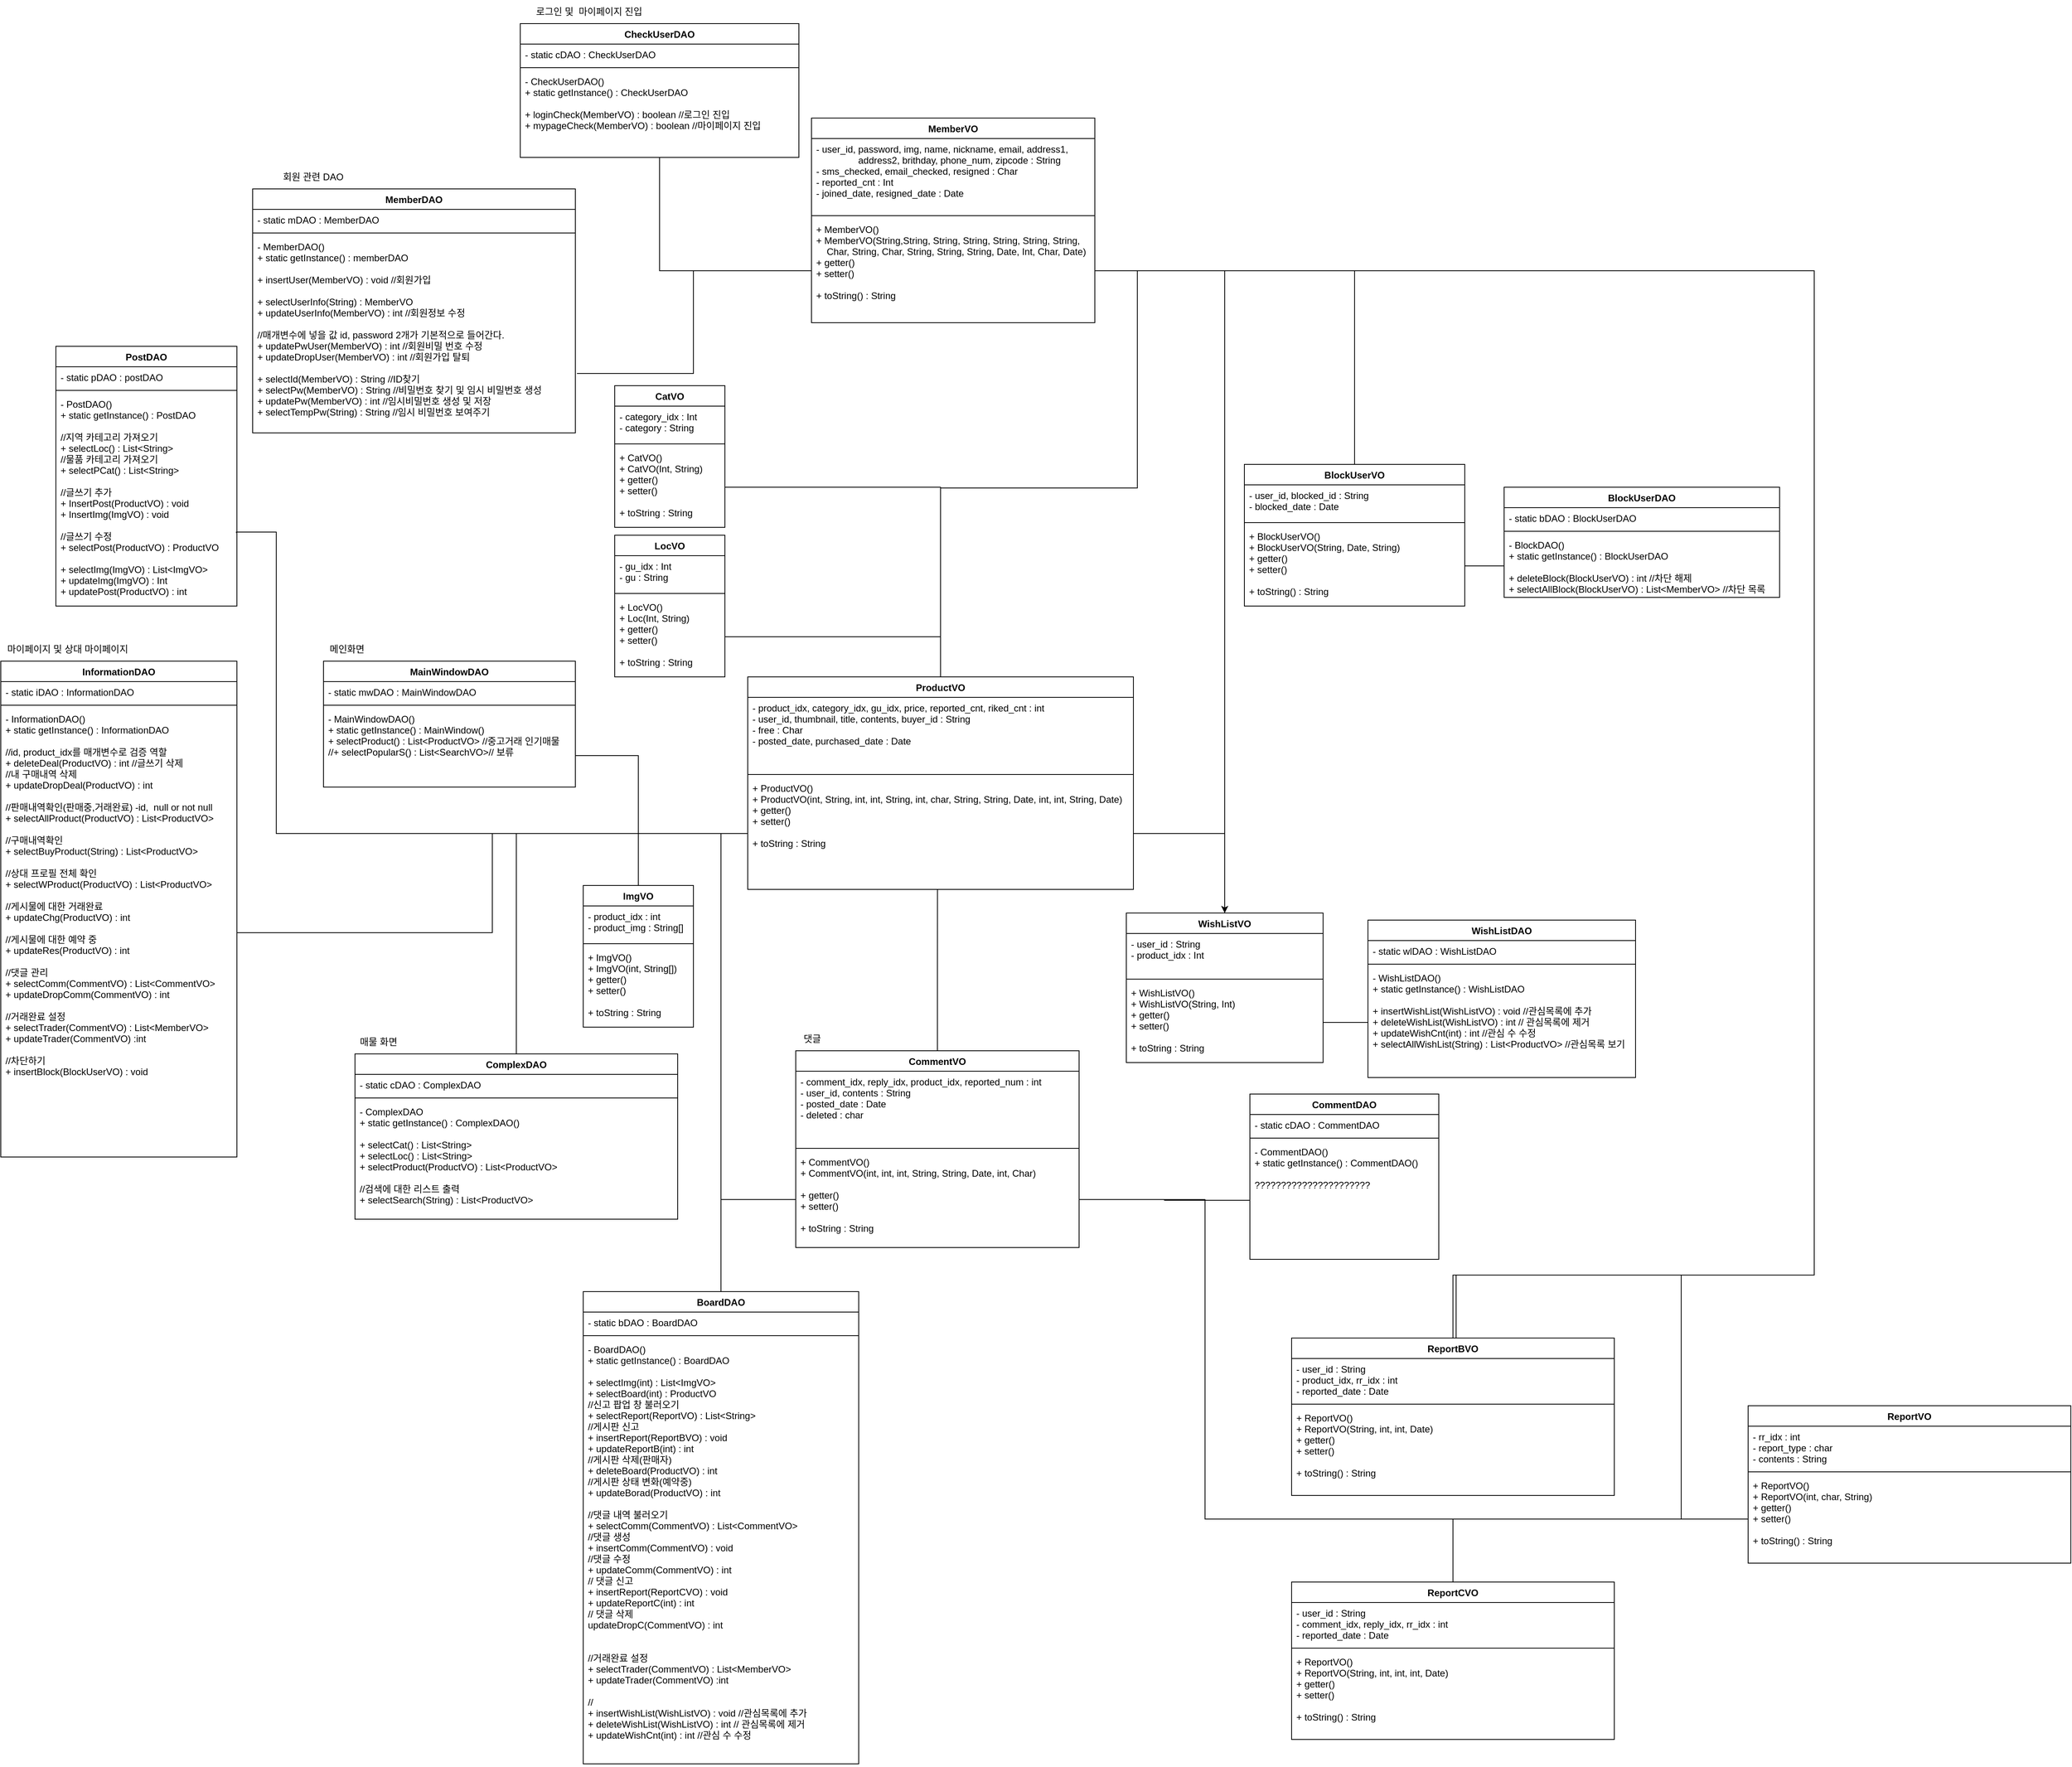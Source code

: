 <mxfile version="20.3.3" type="device"><diagram id="oKU1LT_sLSX66TvoAONk" name="페이지-1"><mxGraphModel dx="1529" dy="1962" grid="1" gridSize="10" guides="1" tooltips="1" connect="1" arrows="1" fold="1" page="1" pageScale="1" pageWidth="827" pageHeight="1169" math="0" shadow="0"><root><mxCell id="0"/><mxCell id="1" parent="0"/><mxCell id="FVf4psfOIO0pY_G6bWBK-1" value="MemberVO" style="swimlane;fontStyle=1;align=center;verticalAlign=top;childLayout=stackLayout;horizontal=1;startSize=26;horizontalStack=0;resizeParent=1;resizeParentMax=0;resizeLast=0;collapsible=1;marginBottom=0;" parent="1" vertex="1"><mxGeometry x="270" y="-20" width="360" height="260" as="geometry"/></mxCell><mxCell id="FVf4psfOIO0pY_G6bWBK-2" value="- user_id, password, img, name, nickname, email, address1, &#10;                address2, brithday, phone_num, zipcode : String&#10;- sms_checked, email_checked, resigned : Char&#10;- reported_cnt : Int&#10;- joined_date, resigned_date : Date" style="text;strokeColor=none;fillColor=none;align=left;verticalAlign=top;spacingLeft=4;spacingRight=4;overflow=hidden;rotatable=0;points=[[0,0.5],[1,0.5]];portConstraint=eastwest;" parent="FVf4psfOIO0pY_G6bWBK-1" vertex="1"><mxGeometry y="26" width="360" height="94" as="geometry"/></mxCell><mxCell id="FVf4psfOIO0pY_G6bWBK-3" value="" style="line;strokeWidth=1;fillColor=none;align=left;verticalAlign=middle;spacingTop=-1;spacingLeft=3;spacingRight=3;rotatable=0;labelPosition=right;points=[];portConstraint=eastwest;strokeColor=inherit;" parent="FVf4psfOIO0pY_G6bWBK-1" vertex="1"><mxGeometry y="120" width="360" height="8" as="geometry"/></mxCell><mxCell id="FVf4psfOIO0pY_G6bWBK-4" value="+ MemberVO()&#10;+ MemberVO(String,String, String, String, String, String, String, &#10;    Char, String, Char, String, String, String, Date, Int, Char, Date)&#10;+ getter()&#10;+ setter()&#10;&#10;+ toString() : String" style="text;strokeColor=none;fillColor=none;align=left;verticalAlign=top;spacingLeft=4;spacingRight=4;overflow=hidden;rotatable=0;points=[[0,0.5],[1,0.5]];portConstraint=eastwest;" parent="FVf4psfOIO0pY_G6bWBK-1" vertex="1"><mxGeometry y="128" width="360" height="132" as="geometry"/></mxCell><mxCell id="FVf4psfOIO0pY_G6bWBK-5" value="ProductVO" style="swimlane;fontStyle=1;align=center;verticalAlign=top;childLayout=stackLayout;horizontal=1;startSize=26;horizontalStack=0;resizeParent=1;resizeParentMax=0;resizeLast=0;collapsible=1;marginBottom=0;" parent="1" vertex="1"><mxGeometry x="189" y="690" width="490" height="270" as="geometry"/></mxCell><mxCell id="FVf4psfOIO0pY_G6bWBK-6" value="- product_idx, category_idx, gu_idx, price, reported_cnt, riked_cnt : int&#10;- user_id, thumbnail, title, contents, buyer_id : String&#10;- free : Char&#10;- posted_date, purchased_date : Date" style="text;strokeColor=none;fillColor=none;align=left;verticalAlign=top;spacingLeft=4;spacingRight=4;overflow=hidden;rotatable=0;points=[[0,0.5],[1,0.5]];portConstraint=eastwest;" parent="FVf4psfOIO0pY_G6bWBK-5" vertex="1"><mxGeometry y="26" width="490" height="94" as="geometry"/></mxCell><mxCell id="FVf4psfOIO0pY_G6bWBK-7" value="" style="line;strokeWidth=1;fillColor=none;align=left;verticalAlign=middle;spacingTop=-1;spacingLeft=3;spacingRight=3;rotatable=0;labelPosition=right;points=[];portConstraint=eastwest;strokeColor=inherit;" parent="FVf4psfOIO0pY_G6bWBK-5" vertex="1"><mxGeometry y="120" width="490" height="8" as="geometry"/></mxCell><mxCell id="FVf4psfOIO0pY_G6bWBK-8" value="+ ProductVO()&#10;+ ProductVO(int, String, int, int, String, int, char, String, String, Date, int, int, String, Date)&#10;+ getter()&#10;+ setter()&#10;&#10;+ toString : String" style="text;strokeColor=none;fillColor=none;align=left;verticalAlign=top;spacingLeft=4;spacingRight=4;overflow=hidden;rotatable=0;points=[[0,0.5],[1,0.5]];portConstraint=eastwest;" parent="FVf4psfOIO0pY_G6bWBK-5" vertex="1"><mxGeometry y="128" width="490" height="142" as="geometry"/></mxCell><mxCell id="m0vWNQLF2cWbMaorPcND-67" style="edgeStyle=orthogonalEdgeStyle;rounded=0;orthogonalLoop=1;jettySize=auto;html=1;exitX=0.5;exitY=0;exitDx=0;exitDy=0;entryX=0.492;entryY=1;entryDx=0;entryDy=0;entryPerimeter=0;startArrow=none;startFill=0;endArrow=none;endFill=0;" parent="1" source="FVf4psfOIO0pY_G6bWBK-9" target="FVf4psfOIO0pY_G6bWBK-8" edge="1"><mxGeometry relative="1" as="geometry"/></mxCell><mxCell id="FVf4psfOIO0pY_G6bWBK-9" value="CommentVO" style="swimlane;fontStyle=1;align=center;verticalAlign=top;childLayout=stackLayout;horizontal=1;startSize=26;horizontalStack=0;resizeParent=1;resizeParentMax=0;resizeLast=0;collapsible=1;marginBottom=0;" parent="1" vertex="1"><mxGeometry x="250" y="1165" width="360" height="250" as="geometry"/></mxCell><mxCell id="FVf4psfOIO0pY_G6bWBK-10" value="- comment_idx, reply_idx, product_idx, reported_num : int&#10;- user_id, contents : String&#10;- posted_date : Date&#10;- deleted : char" style="text;strokeColor=none;fillColor=none;align=left;verticalAlign=top;spacingLeft=4;spacingRight=4;overflow=hidden;rotatable=0;points=[[0,0.5],[1,0.5]];portConstraint=eastwest;" parent="FVf4psfOIO0pY_G6bWBK-9" vertex="1"><mxGeometry y="26" width="360" height="94" as="geometry"/></mxCell><mxCell id="FVf4psfOIO0pY_G6bWBK-11" value="" style="line;strokeWidth=1;fillColor=none;align=left;verticalAlign=middle;spacingTop=-1;spacingLeft=3;spacingRight=3;rotatable=0;labelPosition=right;points=[];portConstraint=eastwest;strokeColor=inherit;" parent="FVf4psfOIO0pY_G6bWBK-9" vertex="1"><mxGeometry y="120" width="360" height="8" as="geometry"/></mxCell><mxCell id="FVf4psfOIO0pY_G6bWBK-12" value="+ CommentVO()&#10;+ CommentVO(int, int, int, String, String, Date, int, Char)&#10;&#10;+ getter()&#10;+ setter()&#10;&#10;+ toString : String" style="text;strokeColor=none;fillColor=none;align=left;verticalAlign=top;spacingLeft=4;spacingRight=4;overflow=hidden;rotatable=0;points=[[0,0.5],[1,0.5]];portConstraint=eastwest;" parent="FVf4psfOIO0pY_G6bWBK-9" vertex="1"><mxGeometry y="128" width="360" height="122" as="geometry"/></mxCell><mxCell id="FVf4psfOIO0pY_G6bWBK-13" value="CheckUserDAO" style="swimlane;fontStyle=1;align=center;verticalAlign=top;childLayout=stackLayout;horizontal=1;startSize=26;horizontalStack=0;resizeParent=1;resizeParentMax=0;resizeLast=0;collapsible=1;marginBottom=0;" parent="1" vertex="1"><mxGeometry x="-100" y="-140" width="354" height="170" as="geometry"/></mxCell><mxCell id="FVf4psfOIO0pY_G6bWBK-14" value="- static cDAO : CheckUserDAO" style="text;strokeColor=none;fillColor=none;align=left;verticalAlign=top;spacingLeft=4;spacingRight=4;overflow=hidden;rotatable=0;points=[[0,0.5],[1,0.5]];portConstraint=eastwest;" parent="FVf4psfOIO0pY_G6bWBK-13" vertex="1"><mxGeometry y="26" width="354" height="26" as="geometry"/></mxCell><mxCell id="FVf4psfOIO0pY_G6bWBK-15" value="" style="line;strokeWidth=1;fillColor=none;align=left;verticalAlign=middle;spacingTop=-1;spacingLeft=3;spacingRight=3;rotatable=0;labelPosition=right;points=[];portConstraint=eastwest;strokeColor=inherit;" parent="FVf4psfOIO0pY_G6bWBK-13" vertex="1"><mxGeometry y="52" width="354" height="8" as="geometry"/></mxCell><mxCell id="FVf4psfOIO0pY_G6bWBK-16" value="- CheckUserDAO()&#10;+ static getInstance() : CheckUserDAO&#10;&#10;+ loginCheck(MemberVO) : boolean //로그인 진입&#10;+ mypageCheck(MemberVO) : boolean //마이페이지 진입&#10;" style="text;strokeColor=none;fillColor=none;align=left;verticalAlign=top;spacingLeft=4;spacingRight=4;overflow=hidden;rotatable=0;points=[[0,0.5],[1,0.5]];portConstraint=eastwest;" parent="FVf4psfOIO0pY_G6bWBK-13" vertex="1"><mxGeometry y="60" width="354" height="110" as="geometry"/></mxCell><mxCell id="m0vWNQLF2cWbMaorPcND-5" value="MemberDAO" style="swimlane;fontStyle=1;align=center;verticalAlign=top;childLayout=stackLayout;horizontal=1;startSize=26;horizontalStack=0;resizeParent=1;resizeParentMax=0;resizeLast=0;collapsible=1;marginBottom=0;" parent="1" vertex="1"><mxGeometry x="-440" y="70" width="410" height="310" as="geometry"/></mxCell><mxCell id="m0vWNQLF2cWbMaorPcND-6" value="- static mDAO : MemberDAO" style="text;strokeColor=none;fillColor=none;align=left;verticalAlign=top;spacingLeft=4;spacingRight=4;overflow=hidden;rotatable=0;points=[[0,0.5],[1,0.5]];portConstraint=eastwest;" parent="m0vWNQLF2cWbMaorPcND-5" vertex="1"><mxGeometry y="26" width="410" height="26" as="geometry"/></mxCell><mxCell id="m0vWNQLF2cWbMaorPcND-7" value="" style="line;strokeWidth=1;fillColor=none;align=left;verticalAlign=middle;spacingTop=-1;spacingLeft=3;spacingRight=3;rotatable=0;labelPosition=right;points=[];portConstraint=eastwest;strokeColor=inherit;" parent="m0vWNQLF2cWbMaorPcND-5" vertex="1"><mxGeometry y="52" width="410" height="8" as="geometry"/></mxCell><mxCell id="m0vWNQLF2cWbMaorPcND-8" value="- MemberDAO()&#10;+ static getInstance() : memberDAO&#10;&#10;+ insertUser(MemberVO) : void //회원가입&#10;&#10;+ selectUserInfo(String) : MemberVO   &#10;+ updateUserInfo(MemberVO) : int //회원정보 수정&#10;&#10;//매개변수에 넣을 값 id, password 2개가 기본적으로 들어간다.&#10;+ updatePwUser(MemberVO) : int //회원비밀 번호 수정&#10;+ updateDropUser(MemberVO) : int //회원가입 탈퇴&#10;&#10;+ selectId(MemberVO) : String //ID찾기&#10;+ selectPw(MemberVO) : String //비밀번호 찾기 및 임시 비밀번호 생성&#10;+ updatePw(MemberVO) : int //임시비밀번호 생성 및 저장&#10;+ selectTempPw(String) : String //임시 비밀번호 보여주기&#10;" style="text;strokeColor=none;fillColor=none;align=left;verticalAlign=top;spacingLeft=4;spacingRight=4;overflow=hidden;rotatable=0;points=[[0,0.5],[1,0.5]];portConstraint=eastwest;" parent="m0vWNQLF2cWbMaorPcND-5" vertex="1"><mxGeometry y="60" width="410" height="250" as="geometry"/></mxCell><mxCell id="m0vWNQLF2cWbMaorPcND-25" value="로그인 및&amp;nbsp; 마이페이지 진입" style="text;html=1;strokeColor=none;fillColor=none;align=center;verticalAlign=middle;whiteSpace=wrap;rounded=0;" parent="1" vertex="1"><mxGeometry x="-114" y="-170" width="202.5" height="30" as="geometry"/></mxCell><mxCell id="m0vWNQLF2cWbMaorPcND-26" value="회원 관련 DAO" style="text;html=1;strokeColor=none;fillColor=none;align=center;verticalAlign=middle;whiteSpace=wrap;rounded=0;" parent="1" vertex="1"><mxGeometry x="-440" y="40" width="154" height="30" as="geometry"/></mxCell><mxCell id="m0vWNQLF2cWbMaorPcND-33" value="InformationDAO" style="swimlane;fontStyle=1;align=center;verticalAlign=top;childLayout=stackLayout;horizontal=1;startSize=26;horizontalStack=0;resizeParent=1;resizeParentMax=0;resizeLast=0;collapsible=1;marginBottom=0;" parent="1" vertex="1"><mxGeometry x="-760" y="670" width="300" height="630" as="geometry"/></mxCell><mxCell id="m0vWNQLF2cWbMaorPcND-34" value="- static iDAO : InformationDAO" style="text;strokeColor=none;fillColor=none;align=left;verticalAlign=top;spacingLeft=4;spacingRight=4;overflow=hidden;rotatable=0;points=[[0,0.5],[1,0.5]];portConstraint=eastwest;" parent="m0vWNQLF2cWbMaorPcND-33" vertex="1"><mxGeometry y="26" width="300" height="26" as="geometry"/></mxCell><mxCell id="m0vWNQLF2cWbMaorPcND-35" value="" style="line;strokeWidth=1;fillColor=none;align=left;verticalAlign=middle;spacingTop=-1;spacingLeft=3;spacingRight=3;rotatable=0;labelPosition=right;points=[];portConstraint=eastwest;strokeColor=inherit;" parent="m0vWNQLF2cWbMaorPcND-33" vertex="1"><mxGeometry y="52" width="300" height="8" as="geometry"/></mxCell><mxCell id="m0vWNQLF2cWbMaorPcND-36" value="- InformationDAO()&#10;+ static getInstance() : InformationDAO&#10;&#10;//id, product_idx를 매개변수로 검증 역할&#10;+ deleteDeal(ProductVO) : int //글쓰기 삭제&#10;//내 구매내역 삭제&#10;+ updateDropDeal(ProductVO) : int&#10;&#10;//판매내역확인(판매중,거래완료) -id,  null or not null&#10;+ selectAllProduct(ProductVO) : List&lt;ProductVO&gt;&#10;&#10;//구매내역확인&#10;+ selectBuyProduct(String) : List&lt;ProductVO&gt;&#10;&#10;//상대 프로필 전체 확인&#10;+ selectWProduct(ProductVO) : List&lt;ProductVO&gt;&#10;&#10;//게시물에 대한 거래완료&#10;+ updateChg(ProductVO) : int&#10;&#10;//게시물에 대한 예약 중&#10;+ updateRes(ProductVO) : int&#10;&#10;//댓글 관리&#10;+ selectComm(CommentVO) : List&lt;CommentVO&gt;&#10;+ updateDropComm(CommentVO) : int&#10;&#10;//거래완료 설정&#10;+ selectTrader(CommentVO) : List&lt;MemberVO&gt;&#10;+ updateTrader(CommentVO) :int&#10;&#10;//차단하기&#10;+ insertBlock(BlockUserVO) : void" style="text;strokeColor=none;fillColor=none;align=left;verticalAlign=top;spacingLeft=4;spacingRight=4;overflow=hidden;rotatable=0;points=[[0,0.5],[1,0.5]];portConstraint=eastwest;" parent="m0vWNQLF2cWbMaorPcND-33" vertex="1"><mxGeometry y="60" width="300" height="570" as="geometry"/></mxCell><mxCell id="m0vWNQLF2cWbMaorPcND-38" value="WishListVO" style="swimlane;fontStyle=1;align=center;verticalAlign=top;childLayout=stackLayout;horizontal=1;startSize=26;horizontalStack=0;resizeParent=1;resizeParentMax=0;resizeLast=0;collapsible=1;marginBottom=0;" parent="1" vertex="1"><mxGeometry x="670" y="990" width="250" height="190" as="geometry"/></mxCell><mxCell id="m0vWNQLF2cWbMaorPcND-39" value="- user_id : String&#10;- product_idx : Int" style="text;strokeColor=none;fillColor=none;align=left;verticalAlign=top;spacingLeft=4;spacingRight=4;overflow=hidden;rotatable=0;points=[[0,0.5],[1,0.5]];portConstraint=eastwest;" parent="m0vWNQLF2cWbMaorPcND-38" vertex="1"><mxGeometry y="26" width="250" height="54" as="geometry"/></mxCell><mxCell id="m0vWNQLF2cWbMaorPcND-40" value="" style="line;strokeWidth=1;fillColor=none;align=left;verticalAlign=middle;spacingTop=-1;spacingLeft=3;spacingRight=3;rotatable=0;labelPosition=right;points=[];portConstraint=eastwest;strokeColor=inherit;" parent="m0vWNQLF2cWbMaorPcND-38" vertex="1"><mxGeometry y="80" width="250" height="8" as="geometry"/></mxCell><mxCell id="m0vWNQLF2cWbMaorPcND-41" value="+ WishListVO()&#10;+ WishListVO(String, Int)&#10;+ getter()&#10;+ setter()&#10;&#10;+ toString : String" style="text;strokeColor=none;fillColor=none;align=left;verticalAlign=top;spacingLeft=4;spacingRight=4;overflow=hidden;rotatable=0;points=[[0,0.5],[1,0.5]];portConstraint=eastwest;" parent="m0vWNQLF2cWbMaorPcND-38" vertex="1"><mxGeometry y="88" width="250" height="102" as="geometry"/></mxCell><mxCell id="m0vWNQLF2cWbMaorPcND-42" value="WishListDAO" style="swimlane;fontStyle=1;align=center;verticalAlign=top;childLayout=stackLayout;horizontal=1;startSize=26;horizontalStack=0;resizeParent=1;resizeParentMax=0;resizeLast=0;collapsible=1;marginBottom=0;" parent="1" vertex="1"><mxGeometry x="977" y="999" width="340" height="200" as="geometry"/></mxCell><mxCell id="m0vWNQLF2cWbMaorPcND-43" value="- static wlDAO : WishListDAO" style="text;strokeColor=none;fillColor=none;align=left;verticalAlign=top;spacingLeft=4;spacingRight=4;overflow=hidden;rotatable=0;points=[[0,0.5],[1,0.5]];portConstraint=eastwest;" parent="m0vWNQLF2cWbMaorPcND-42" vertex="1"><mxGeometry y="26" width="340" height="26" as="geometry"/></mxCell><mxCell id="m0vWNQLF2cWbMaorPcND-44" value="" style="line;strokeWidth=1;fillColor=none;align=left;verticalAlign=middle;spacingTop=-1;spacingLeft=3;spacingRight=3;rotatable=0;labelPosition=right;points=[];portConstraint=eastwest;strokeColor=inherit;" parent="m0vWNQLF2cWbMaorPcND-42" vertex="1"><mxGeometry y="52" width="340" height="8" as="geometry"/></mxCell><mxCell id="m0vWNQLF2cWbMaorPcND-45" value="- WishListDAO()&#10;+ static getInstance() : WishListDAO&#10;&#10;+ insertWishList(WishListVO) : void //관심목록에 추가&#10;+ deleteWishList(WishListVO) : int // 관심목록에 제거&#10;+ updateWishCnt(int) : int //관심 수 수정&#10;+ selectAllWishList(String) : List&lt;ProductVO&gt; //관심목록 보기" style="text;strokeColor=none;fillColor=none;align=left;verticalAlign=top;spacingLeft=4;spacingRight=4;overflow=hidden;rotatable=0;points=[[0,0.5],[1,0.5]];portConstraint=eastwest;" parent="m0vWNQLF2cWbMaorPcND-42" vertex="1"><mxGeometry y="60" width="340" height="140" as="geometry"/></mxCell><mxCell id="m0vWNQLF2cWbMaorPcND-48" style="edgeStyle=orthogonalEdgeStyle;rounded=0;orthogonalLoop=1;jettySize=auto;html=1;exitX=1;exitY=0.5;exitDx=0;exitDy=0;endArrow=none;endFill=0;" parent="1" source="m0vWNQLF2cWbMaorPcND-41" target="m0vWNQLF2cWbMaorPcND-45" edge="1"><mxGeometry relative="1" as="geometry"/></mxCell><mxCell id="m0vWNQLF2cWbMaorPcND-49" value="BlockUserVO" style="swimlane;fontStyle=1;align=center;verticalAlign=top;childLayout=stackLayout;horizontal=1;startSize=26;horizontalStack=0;resizeParent=1;resizeParentMax=0;resizeLast=0;collapsible=1;marginBottom=0;" parent="1" vertex="1"><mxGeometry x="820" y="420" width="280" height="180" as="geometry"/></mxCell><mxCell id="m0vWNQLF2cWbMaorPcND-50" value="- user_id, blocked_id : String&#10;- blocked_date : Date" style="text;strokeColor=none;fillColor=none;align=left;verticalAlign=top;spacingLeft=4;spacingRight=4;overflow=hidden;rotatable=0;points=[[0,0.5],[1,0.5]];portConstraint=eastwest;" parent="m0vWNQLF2cWbMaorPcND-49" vertex="1"><mxGeometry y="26" width="280" height="44" as="geometry"/></mxCell><mxCell id="m0vWNQLF2cWbMaorPcND-51" value="" style="line;strokeWidth=1;fillColor=none;align=left;verticalAlign=middle;spacingTop=-1;spacingLeft=3;spacingRight=3;rotatable=0;labelPosition=right;points=[];portConstraint=eastwest;strokeColor=inherit;" parent="m0vWNQLF2cWbMaorPcND-49" vertex="1"><mxGeometry y="70" width="280" height="8" as="geometry"/></mxCell><mxCell id="m0vWNQLF2cWbMaorPcND-52" value="+ BlockUserVO()&#10;+ BlockUserVO(String, Date, String)&#10;+ getter()&#10;+ setter()&#10;&#10;+ toString() : String" style="text;strokeColor=none;fillColor=none;align=left;verticalAlign=top;spacingLeft=4;spacingRight=4;overflow=hidden;rotatable=0;points=[[0,0.5],[1,0.5]];portConstraint=eastwest;" parent="m0vWNQLF2cWbMaorPcND-49" vertex="1"><mxGeometry y="78" width="280" height="102" as="geometry"/></mxCell><mxCell id="m0vWNQLF2cWbMaorPcND-54" style="edgeStyle=orthogonalEdgeStyle;rounded=0;orthogonalLoop=1;jettySize=auto;html=1;exitX=1;exitY=0.5;exitDx=0;exitDy=0;entryX=0.5;entryY=0;entryDx=0;entryDy=0;endArrow=classic;endFill=1;" parent="1" source="FVf4psfOIO0pY_G6bWBK-4" target="m0vWNQLF2cWbMaorPcND-38" edge="1"><mxGeometry relative="1" as="geometry"/></mxCell><mxCell id="m0vWNQLF2cWbMaorPcND-57" style="edgeStyle=orthogonalEdgeStyle;rounded=0;orthogonalLoop=1;jettySize=auto;html=1;exitX=1;exitY=0.5;exitDx=0;exitDy=0;entryX=0.5;entryY=0;entryDx=0;entryDy=0;endArrow=none;endFill=0;" parent="1" source="FVf4psfOIO0pY_G6bWBK-8" target="m0vWNQLF2cWbMaorPcND-38" edge="1"><mxGeometry relative="1" as="geometry"/></mxCell><mxCell id="m0vWNQLF2cWbMaorPcND-60" value="BlockUserDAO" style="swimlane;fontStyle=1;align=center;verticalAlign=top;childLayout=stackLayout;horizontal=1;startSize=26;horizontalStack=0;resizeParent=1;resizeParentMax=0;resizeLast=0;collapsible=1;marginBottom=0;" parent="1" vertex="1"><mxGeometry x="1150" y="449" width="350" height="140" as="geometry"/></mxCell><mxCell id="m0vWNQLF2cWbMaorPcND-61" value="- static bDAO : BlockUserDAO" style="text;strokeColor=none;fillColor=none;align=left;verticalAlign=top;spacingLeft=4;spacingRight=4;overflow=hidden;rotatable=0;points=[[0,0.5],[1,0.5]];portConstraint=eastwest;" parent="m0vWNQLF2cWbMaorPcND-60" vertex="1"><mxGeometry y="26" width="350" height="26" as="geometry"/></mxCell><mxCell id="m0vWNQLF2cWbMaorPcND-62" value="" style="line;strokeWidth=1;fillColor=none;align=left;verticalAlign=middle;spacingTop=-1;spacingLeft=3;spacingRight=3;rotatable=0;labelPosition=right;points=[];portConstraint=eastwest;strokeColor=inherit;" parent="m0vWNQLF2cWbMaorPcND-60" vertex="1"><mxGeometry y="52" width="350" height="8" as="geometry"/></mxCell><mxCell id="m0vWNQLF2cWbMaorPcND-63" value="- BlockDAO()&#10;+ static getInstance() : BlockUserDAO&#10;&#10;+ deleteBlock(BlockUserVO) : int //차단 해제&#10;+ selectAllBlock(BlockUserVO) : List&lt;MemberVO&gt; //차단 목록" style="text;strokeColor=none;fillColor=none;align=left;verticalAlign=top;spacingLeft=4;spacingRight=4;overflow=hidden;rotatable=0;points=[[0,0.5],[1,0.5]];portConstraint=eastwest;" parent="m0vWNQLF2cWbMaorPcND-60" vertex="1"><mxGeometry y="60" width="350" height="80" as="geometry"/></mxCell><mxCell id="m0vWNQLF2cWbMaorPcND-64" style="edgeStyle=orthogonalEdgeStyle;rounded=0;orthogonalLoop=1;jettySize=auto;html=1;exitX=1;exitY=0.5;exitDx=0;exitDy=0;entryX=0;entryY=0.5;entryDx=0;entryDy=0;endArrow=none;endFill=0;" parent="1" source="m0vWNQLF2cWbMaorPcND-52" target="m0vWNQLF2cWbMaorPcND-63" edge="1"><mxGeometry relative="1" as="geometry"/></mxCell><mxCell id="m0vWNQLF2cWbMaorPcND-76" value="ImgVO" style="swimlane;fontStyle=1;align=center;verticalAlign=top;childLayout=stackLayout;horizontal=1;startSize=26;horizontalStack=0;resizeParent=1;resizeParentMax=0;resizeLast=0;collapsible=1;marginBottom=0;" parent="1" vertex="1"><mxGeometry x="-20" y="955" width="140" height="180" as="geometry"/></mxCell><mxCell id="m0vWNQLF2cWbMaorPcND-77" value="- product_idx : int&#10;- product_img : String[]" style="text;strokeColor=none;fillColor=none;align=left;verticalAlign=top;spacingLeft=4;spacingRight=4;overflow=hidden;rotatable=0;points=[[0,0.5],[1,0.5]];portConstraint=eastwest;" parent="m0vWNQLF2cWbMaorPcND-76" vertex="1"><mxGeometry y="26" width="140" height="44" as="geometry"/></mxCell><mxCell id="m0vWNQLF2cWbMaorPcND-78" value="" style="line;strokeWidth=1;fillColor=none;align=left;verticalAlign=middle;spacingTop=-1;spacingLeft=3;spacingRight=3;rotatable=0;labelPosition=right;points=[];portConstraint=eastwest;strokeColor=inherit;" parent="m0vWNQLF2cWbMaorPcND-76" vertex="1"><mxGeometry y="70" width="140" height="8" as="geometry"/></mxCell><mxCell id="m0vWNQLF2cWbMaorPcND-79" value="+ ImgVO()&#10;+ ImgVO(int, String[])&#10;+ getter()&#10;+ setter()&#10;&#10;+ toString : String" style="text;strokeColor=none;fillColor=none;align=left;verticalAlign=top;spacingLeft=4;spacingRight=4;overflow=hidden;rotatable=0;points=[[0,0.5],[1,0.5]];portConstraint=eastwest;" parent="m0vWNQLF2cWbMaorPcND-76" vertex="1"><mxGeometry y="78" width="140" height="102" as="geometry"/></mxCell><mxCell id="m0vWNQLF2cWbMaorPcND-84" style="edgeStyle=orthogonalEdgeStyle;rounded=0;orthogonalLoop=1;jettySize=auto;html=1;exitX=0;exitY=0.5;exitDx=0;exitDy=0;entryX=1;entryY=0.5;entryDx=0;entryDy=0;startArrow=none;startFill=0;endArrow=none;endFill=0;" parent="1" source="FVf4psfOIO0pY_G6bWBK-8" target="m0vWNQLF2cWbMaorPcND-36" edge="1"><mxGeometry relative="1" as="geometry"/></mxCell><mxCell id="m0vWNQLF2cWbMaorPcND-85" style="edgeStyle=orthogonalEdgeStyle;rounded=0;orthogonalLoop=1;jettySize=auto;html=1;exitX=0;exitY=0.5;exitDx=0;exitDy=0;entryX=0.5;entryY=0;entryDx=0;entryDy=0;startArrow=none;startFill=0;endArrow=none;endFill=0;" parent="1" source="FVf4psfOIO0pY_G6bWBK-8" target="m0vWNQLF2cWbMaorPcND-76" edge="1"><mxGeometry relative="1" as="geometry"><Array as="points"><mxPoint x="50" y="889"/></Array></mxGeometry></mxCell><mxCell id="m0vWNQLF2cWbMaorPcND-86" style="edgeStyle=orthogonalEdgeStyle;rounded=0;orthogonalLoop=1;jettySize=auto;html=1;exitX=0;exitY=0.5;exitDx=0;exitDy=0;entryX=1.005;entryY=0.698;entryDx=0;entryDy=0;entryPerimeter=0;startArrow=none;startFill=0;endArrow=none;endFill=0;" parent="1" source="FVf4psfOIO0pY_G6bWBK-4" target="m0vWNQLF2cWbMaorPcND-8" edge="1"><mxGeometry relative="1" as="geometry"/></mxCell><mxCell id="m0vWNQLF2cWbMaorPcND-87" style="edgeStyle=orthogonalEdgeStyle;rounded=0;orthogonalLoop=1;jettySize=auto;html=1;exitX=0;exitY=0.5;exitDx=0;exitDy=0;entryX=0.5;entryY=1;entryDx=0;entryDy=0;entryPerimeter=0;startArrow=none;startFill=0;endArrow=none;endFill=0;" parent="1" source="FVf4psfOIO0pY_G6bWBK-4" target="FVf4psfOIO0pY_G6bWBK-16" edge="1"><mxGeometry relative="1" as="geometry"/></mxCell><mxCell id="m0vWNQLF2cWbMaorPcND-92" value="LocVO" style="swimlane;fontStyle=1;align=center;verticalAlign=top;childLayout=stackLayout;horizontal=1;startSize=26;horizontalStack=0;resizeParent=1;resizeParentMax=0;resizeLast=0;collapsible=1;marginBottom=0;" parent="1" vertex="1"><mxGeometry x="20" y="510" width="140" height="180" as="geometry"/></mxCell><mxCell id="m0vWNQLF2cWbMaorPcND-93" value="- gu_idx : Int&#10;- gu : String" style="text;strokeColor=none;fillColor=none;align=left;verticalAlign=top;spacingLeft=4;spacingRight=4;overflow=hidden;rotatable=0;points=[[0,0.5],[1,0.5]];portConstraint=eastwest;" parent="m0vWNQLF2cWbMaorPcND-92" vertex="1"><mxGeometry y="26" width="140" height="44" as="geometry"/></mxCell><mxCell id="m0vWNQLF2cWbMaorPcND-94" value="" style="line;strokeWidth=1;fillColor=none;align=left;verticalAlign=middle;spacingTop=-1;spacingLeft=3;spacingRight=3;rotatable=0;labelPosition=right;points=[];portConstraint=eastwest;strokeColor=inherit;" parent="m0vWNQLF2cWbMaorPcND-92" vertex="1"><mxGeometry y="70" width="140" height="8" as="geometry"/></mxCell><mxCell id="m0vWNQLF2cWbMaorPcND-95" value="+ LocVO()&#10;+ Loc(Int, String)&#10;+ getter()&#10;+ setter()&#10;&#10;+ toString : String" style="text;strokeColor=none;fillColor=none;align=left;verticalAlign=top;spacingLeft=4;spacingRight=4;overflow=hidden;rotatable=0;points=[[0,0.5],[1,0.5]];portConstraint=eastwest;" parent="m0vWNQLF2cWbMaorPcND-92" vertex="1"><mxGeometry y="78" width="140" height="102" as="geometry"/></mxCell><mxCell id="m0vWNQLF2cWbMaorPcND-99" style="edgeStyle=orthogonalEdgeStyle;rounded=0;orthogonalLoop=1;jettySize=auto;html=1;exitX=1;exitY=0.5;exitDx=0;exitDy=0;entryX=0.5;entryY=0;entryDx=0;entryDy=0;startArrow=none;startFill=0;endArrow=none;endFill=0;" parent="1" source="m0vWNQLF2cWbMaorPcND-95" target="FVf4psfOIO0pY_G6bWBK-5" edge="1"><mxGeometry relative="1" as="geometry"/></mxCell><mxCell id="m0vWNQLF2cWbMaorPcND-100" value="CatVO" style="swimlane;fontStyle=1;align=center;verticalAlign=top;childLayout=stackLayout;horizontal=1;startSize=26;horizontalStack=0;resizeParent=1;resizeParentMax=0;resizeLast=0;collapsible=1;marginBottom=0;" parent="1" vertex="1"><mxGeometry x="20" y="320" width="140" height="180" as="geometry"/></mxCell><mxCell id="m0vWNQLF2cWbMaorPcND-101" value="- category_idx : Int&#10;- category : String" style="text;strokeColor=none;fillColor=none;align=left;verticalAlign=top;spacingLeft=4;spacingRight=4;overflow=hidden;rotatable=0;points=[[0,0.5],[1,0.5]];portConstraint=eastwest;" parent="m0vWNQLF2cWbMaorPcND-100" vertex="1"><mxGeometry y="26" width="140" height="44" as="geometry"/></mxCell><mxCell id="m0vWNQLF2cWbMaorPcND-102" value="" style="line;strokeWidth=1;fillColor=none;align=left;verticalAlign=middle;spacingTop=-1;spacingLeft=3;spacingRight=3;rotatable=0;labelPosition=right;points=[];portConstraint=eastwest;strokeColor=inherit;" parent="m0vWNQLF2cWbMaorPcND-100" vertex="1"><mxGeometry y="70" width="140" height="8" as="geometry"/></mxCell><mxCell id="m0vWNQLF2cWbMaorPcND-103" value="+ CatVO()&#10;+ CatVO(Int, String)&#10;+ getter()&#10;+ setter()&#10;&#10;+ toString : String" style="text;strokeColor=none;fillColor=none;align=left;verticalAlign=top;spacingLeft=4;spacingRight=4;overflow=hidden;rotatable=0;points=[[0,0.5],[1,0.5]];portConstraint=eastwest;" parent="m0vWNQLF2cWbMaorPcND-100" vertex="1"><mxGeometry y="78" width="140" height="102" as="geometry"/></mxCell><mxCell id="m0vWNQLF2cWbMaorPcND-105" style="edgeStyle=orthogonalEdgeStyle;rounded=0;orthogonalLoop=1;jettySize=auto;html=1;exitX=1;exitY=0.5;exitDx=0;exitDy=0;entryX=0.5;entryY=0;entryDx=0;entryDy=0;startArrow=none;startFill=0;endArrow=none;endFill=0;" parent="1" source="m0vWNQLF2cWbMaorPcND-103" target="FVf4psfOIO0pY_G6bWBK-5" edge="1"><mxGeometry relative="1" as="geometry"/></mxCell><mxCell id="m0vWNQLF2cWbMaorPcND-106" style="edgeStyle=orthogonalEdgeStyle;rounded=0;orthogonalLoop=1;jettySize=auto;html=1;exitX=1;exitY=0.5;exitDx=0;exitDy=0;entryX=0.5;entryY=0;entryDx=0;entryDy=0;startArrow=none;startFill=0;endArrow=none;endFill=0;" parent="1" source="FVf4psfOIO0pY_G6bWBK-4" target="m0vWNQLF2cWbMaorPcND-49" edge="1"><mxGeometry relative="1" as="geometry"/></mxCell><mxCell id="zG3cbS3DnkLBrTKuz42E-5" value="MainWindowDAO" style="swimlane;fontStyle=1;align=center;verticalAlign=top;childLayout=stackLayout;horizontal=1;startSize=26;horizontalStack=0;resizeParent=1;resizeParentMax=0;resizeLast=0;collapsible=1;marginBottom=0;" parent="1" vertex="1"><mxGeometry x="-350" y="670" width="320" height="160" as="geometry"/></mxCell><mxCell id="zG3cbS3DnkLBrTKuz42E-6" value="- static mwDAO : MainWindowDAO" style="text;strokeColor=none;fillColor=none;align=left;verticalAlign=top;spacingLeft=4;spacingRight=4;overflow=hidden;rotatable=0;points=[[0,0.5],[1,0.5]];portConstraint=eastwest;" parent="zG3cbS3DnkLBrTKuz42E-5" vertex="1"><mxGeometry y="26" width="320" height="26" as="geometry"/></mxCell><mxCell id="zG3cbS3DnkLBrTKuz42E-7" value="" style="line;strokeWidth=1;fillColor=none;align=left;verticalAlign=middle;spacingTop=-1;spacingLeft=3;spacingRight=3;rotatable=0;labelPosition=right;points=[];portConstraint=eastwest;strokeColor=inherit;" parent="zG3cbS3DnkLBrTKuz42E-5" vertex="1"><mxGeometry y="52" width="320" height="8" as="geometry"/></mxCell><mxCell id="zG3cbS3DnkLBrTKuz42E-8" value="- MainWindowDAO()&#10;+ static getInstance() : MainWindow()&#10;+ selectProduct() : List&lt;ProductVO&gt; //중고거래 인기매물&#10;//+ selectPopularS() : List&lt;SearchVO&gt;// 보류&#10;" style="text;strokeColor=none;fillColor=none;align=left;verticalAlign=top;spacingLeft=4;spacingRight=4;overflow=hidden;rotatable=0;points=[[0,0.5],[1,0.5]];portConstraint=eastwest;" parent="zG3cbS3DnkLBrTKuz42E-5" vertex="1"><mxGeometry y="60" width="320" height="100" as="geometry"/></mxCell><mxCell id="zG3cbS3DnkLBrTKuz42E-9" value="메인화면" style="text;html=1;strokeColor=none;fillColor=none;align=center;verticalAlign=middle;whiteSpace=wrap;rounded=0;" parent="1" vertex="1"><mxGeometry x="-350" y="640" width="60" height="30" as="geometry"/></mxCell><mxCell id="zG3cbS3DnkLBrTKuz42E-10" value="ComplexDAO" style="swimlane;fontStyle=1;align=center;verticalAlign=top;childLayout=stackLayout;horizontal=1;startSize=26;horizontalStack=0;resizeParent=1;resizeParentMax=0;resizeLast=0;collapsible=1;marginBottom=0;" parent="1" vertex="1"><mxGeometry x="-310" y="1169" width="410" height="210" as="geometry"/></mxCell><mxCell id="zG3cbS3DnkLBrTKuz42E-11" value="- static cDAO : ComplexDAO" style="text;strokeColor=none;fillColor=none;align=left;verticalAlign=top;spacingLeft=4;spacingRight=4;overflow=hidden;rotatable=0;points=[[0,0.5],[1,0.5]];portConstraint=eastwest;" parent="zG3cbS3DnkLBrTKuz42E-10" vertex="1"><mxGeometry y="26" width="410" height="26" as="geometry"/></mxCell><mxCell id="zG3cbS3DnkLBrTKuz42E-12" value="" style="line;strokeWidth=1;fillColor=none;align=left;verticalAlign=middle;spacingTop=-1;spacingLeft=3;spacingRight=3;rotatable=0;labelPosition=right;points=[];portConstraint=eastwest;strokeColor=inherit;" parent="zG3cbS3DnkLBrTKuz42E-10" vertex="1"><mxGeometry y="52" width="410" height="8" as="geometry"/></mxCell><mxCell id="zG3cbS3DnkLBrTKuz42E-13" value="- ComplexDAO&#10;+ static getInstance() : ComplexDAO()&#10;&#10;+ selectCat() : List&lt;String&gt;&#10;+ selectLoc() : List&lt;String&gt;&#10;+ selectProduct(ProductVO) : List&lt;ProductVO&gt;&#10;&#10;//검색에 대한 리스트 출력&#10;+ selectSearch(String) : List&lt;ProductVO&gt;&#10;" style="text;strokeColor=none;fillColor=none;align=left;verticalAlign=top;spacingLeft=4;spacingRight=4;overflow=hidden;rotatable=0;points=[[0,0.5],[1,0.5]];portConstraint=eastwest;" parent="zG3cbS3DnkLBrTKuz42E-10" vertex="1"><mxGeometry y="60" width="410" height="150" as="geometry"/></mxCell><mxCell id="zG3cbS3DnkLBrTKuz42E-14" value="매물 화면" style="text;html=1;strokeColor=none;fillColor=none;align=center;verticalAlign=middle;whiteSpace=wrap;rounded=0;" parent="1" vertex="1"><mxGeometry x="-310" y="1139" width="60" height="30" as="geometry"/></mxCell><mxCell id="kDqAXdF_gGCv2jTYIZqc-9" value="댓글" style="text;html=1;strokeColor=none;fillColor=none;align=center;verticalAlign=middle;whiteSpace=wrap;rounded=0;" parent="1" vertex="1"><mxGeometry x="241" y="1135" width="60" height="30" as="geometry"/></mxCell><mxCell id="kDqAXdF_gGCv2jTYIZqc-16" value="CommentDAO" style="swimlane;fontStyle=1;align=center;verticalAlign=top;childLayout=stackLayout;horizontal=1;startSize=26;horizontalStack=0;resizeParent=1;resizeParentMax=0;resizeLast=0;collapsible=1;marginBottom=0;" parent="1" vertex="1"><mxGeometry x="827" y="1220" width="240" height="210" as="geometry"/></mxCell><mxCell id="kDqAXdF_gGCv2jTYIZqc-17" value="- static cDAO : CommentDAO" style="text;strokeColor=none;fillColor=none;align=left;verticalAlign=top;spacingLeft=4;spacingRight=4;overflow=hidden;rotatable=0;points=[[0,0.5],[1,0.5]];portConstraint=eastwest;" parent="kDqAXdF_gGCv2jTYIZqc-16" vertex="1"><mxGeometry y="26" width="240" height="26" as="geometry"/></mxCell><mxCell id="kDqAXdF_gGCv2jTYIZqc-18" value="" style="line;strokeWidth=1;fillColor=none;align=left;verticalAlign=middle;spacingTop=-1;spacingLeft=3;spacingRight=3;rotatable=0;labelPosition=right;points=[];portConstraint=eastwest;strokeColor=inherit;" parent="kDqAXdF_gGCv2jTYIZqc-16" vertex="1"><mxGeometry y="52" width="240" height="8" as="geometry"/></mxCell><mxCell id="kDqAXdF_gGCv2jTYIZqc-19" value="- CommentDAO()&#10;+ static getInstance() : CommentDAO()&#10;&#10;??????????????????????" style="text;strokeColor=none;fillColor=none;align=left;verticalAlign=top;spacingLeft=4;spacingRight=4;overflow=hidden;rotatable=0;points=[[0,0.5],[1,0.5]];portConstraint=eastwest;" parent="kDqAXdF_gGCv2jTYIZqc-16" vertex="1"><mxGeometry y="60" width="240" height="150" as="geometry"/></mxCell><mxCell id="kDqAXdF_gGCv2jTYIZqc-20" style="edgeStyle=orthogonalEdgeStyle;rounded=0;orthogonalLoop=1;jettySize=auto;html=1;exitX=1;exitY=0.5;exitDx=0;exitDy=0;entryX=0;entryY=0.5;entryDx=0;entryDy=0;endArrow=none;endFill=0;" parent="1" source="FVf4psfOIO0pY_G6bWBK-12" target="kDqAXdF_gGCv2jTYIZqc-19" edge="1"><mxGeometry relative="1" as="geometry"/></mxCell><mxCell id="kDqAXdF_gGCv2jTYIZqc-25" value="마이페이지 및 상대 마이페이지" style="text;html=1;strokeColor=none;fillColor=none;align=center;verticalAlign=middle;whiteSpace=wrap;rounded=0;" parent="1" vertex="1"><mxGeometry x="-760" y="640" width="170" height="30" as="geometry"/></mxCell><mxCell id="kDqAXdF_gGCv2jTYIZqc-26" value="PostDAO" style="swimlane;fontStyle=1;align=center;verticalAlign=top;childLayout=stackLayout;horizontal=1;startSize=26;horizontalStack=0;resizeParent=1;resizeParentMax=0;resizeLast=0;collapsible=1;marginBottom=0;" parent="1" vertex="1"><mxGeometry x="-690" y="270" width="230" height="330" as="geometry"/></mxCell><mxCell id="kDqAXdF_gGCv2jTYIZqc-27" value="- static pDAO : postDAO" style="text;strokeColor=none;fillColor=none;align=left;verticalAlign=top;spacingLeft=4;spacingRight=4;overflow=hidden;rotatable=0;points=[[0,0.5],[1,0.5]];portConstraint=eastwest;" parent="kDqAXdF_gGCv2jTYIZqc-26" vertex="1"><mxGeometry y="26" width="230" height="26" as="geometry"/></mxCell><mxCell id="kDqAXdF_gGCv2jTYIZqc-28" value="" style="line;strokeWidth=1;fillColor=none;align=left;verticalAlign=middle;spacingTop=-1;spacingLeft=3;spacingRight=3;rotatable=0;labelPosition=right;points=[];portConstraint=eastwest;strokeColor=inherit;" parent="kDqAXdF_gGCv2jTYIZqc-26" vertex="1"><mxGeometry y="52" width="230" height="8" as="geometry"/></mxCell><mxCell id="kDqAXdF_gGCv2jTYIZqc-29" value="- PostDAO()&#10;+ static getInstance() : PostDAO&#10;&#10;//지역 카테고리 가져오기&#10;+ selectLoc() : List&lt;String&gt;&#10;//물품 카테고리 가져오기&#10;+ selectPCat() : List&lt;String&gt;&#10;&#10;//글쓰기 추가&#10;+ InsertPost(ProductVO) : void&#10;+ InsertImg(ImgVO) : void&#10;&#10;//글쓰기 수정&#10;+ selectPost(ProductVO) : ProductVO&#10;&#10;+ selectImg(ImgVO) : List&lt;ImgVO&gt;&#10;+ updateImg(ImgVO) : Int&#10;+ updatePost(ProductVO) : int&#10;" style="text;strokeColor=none;fillColor=none;align=left;verticalAlign=top;spacingLeft=4;spacingRight=4;overflow=hidden;rotatable=0;points=[[0,0.5],[1,0.5]];portConstraint=eastwest;" parent="kDqAXdF_gGCv2jTYIZqc-26" vertex="1"><mxGeometry y="60" width="230" height="270" as="geometry"/></mxCell><mxCell id="kDqAXdF_gGCv2jTYIZqc-30" style="edgeStyle=orthogonalEdgeStyle;rounded=0;orthogonalLoop=1;jettySize=auto;html=1;exitX=0;exitY=0.5;exitDx=0;exitDy=0;entryX=0.997;entryY=0.656;entryDx=0;entryDy=0;entryPerimeter=0;endArrow=none;endFill=0;" parent="1" source="FVf4psfOIO0pY_G6bWBK-8" target="kDqAXdF_gGCv2jTYIZqc-29" edge="1"><mxGeometry relative="1" as="geometry"><Array as="points"><mxPoint x="-410" y="889"/><mxPoint x="-410" y="506"/></Array></mxGeometry></mxCell><mxCell id="fjxD0YrzumPO6Kq2-y1g-12" value="BoardDAO" style="swimlane;fontStyle=1;align=center;verticalAlign=top;childLayout=stackLayout;horizontal=1;startSize=26;horizontalStack=0;resizeParent=1;resizeParentMax=0;resizeLast=0;collapsible=1;marginBottom=0;" parent="1" vertex="1"><mxGeometry x="-20" y="1471" width="350" height="600" as="geometry"/></mxCell><mxCell id="fjxD0YrzumPO6Kq2-y1g-13" value="- static bDAO : BoardDAO" style="text;strokeColor=none;fillColor=none;align=left;verticalAlign=top;spacingLeft=4;spacingRight=4;overflow=hidden;rotatable=0;points=[[0,0.5],[1,0.5]];portConstraint=eastwest;" parent="fjxD0YrzumPO6Kq2-y1g-12" vertex="1"><mxGeometry y="26" width="350" height="26" as="geometry"/></mxCell><mxCell id="fjxD0YrzumPO6Kq2-y1g-14" value="" style="line;strokeWidth=1;fillColor=none;align=left;verticalAlign=middle;spacingTop=-1;spacingLeft=3;spacingRight=3;rotatable=0;labelPosition=right;points=[];portConstraint=eastwest;strokeColor=inherit;" parent="fjxD0YrzumPO6Kq2-y1g-12" vertex="1"><mxGeometry y="52" width="350" height="8" as="geometry"/></mxCell><mxCell id="fjxD0YrzumPO6Kq2-y1g-15" value="- BoardDAO()&#10;+ static getInstance() : BoardDAO&#10;&#10;+ selectImg(int) : List&lt;ImgVO&gt;&#10;+ selectBoard(int) : ProductVO&#10;//신고 팝업 창 불러오기&#10;+ selectReport(ReportVO) : List&lt;String&gt;&#10;//게시판 신고&#10;+ insertReport(ReportBVO) : void&#10;+ updateReportB(int) : int&#10;//게시판 삭제(판매자)&#10;+ deleteBoard(ProductVO) : int&#10;//게시판 상태 변화(예약중)&#10;+ updateBorad(ProductVO) : int&#10;&#10;//댓글 내역 불러오기&#10;+ selectComm(CommentVO) : List&lt;CommentVO&gt;&#10;//댓글 생성&#10;+ insertComm(CommentVO) : void&#10;//댓글 수정&#10;+ updateComm(CommentVO) : int&#10;// 댓글 신고&#10;+ insertReport(ReportCVO) : void&#10;+ updateReportC(int) : int&#10;// 댓글 삭제&#10;updateDropC(CommentVO) : int&#10;&#10;&#10;//거래완료 설정&#10;+ selectTrader(CommentVO) : List&lt;MemberVO&gt;&#10;+ updateTrader(CommentVO) :int&#10;&#10;//&#10;+ insertWishList(WishListVO) : void //관심목록에 추가&#10;+ deleteWishList(WishListVO) : int // 관심목록에 제거&#10;+ updateWishCnt(int) : int //관심 수 수정&#10;" style="text;strokeColor=none;fillColor=none;align=left;verticalAlign=top;spacingLeft=4;spacingRight=4;overflow=hidden;rotatable=0;points=[[0,0.5],[1,0.5]];portConstraint=eastwest;" parent="fjxD0YrzumPO6Kq2-y1g-12" vertex="1"><mxGeometry y="60" width="350" height="540" as="geometry"/></mxCell><mxCell id="kDqAXdF_gGCv2jTYIZqc-32" style="edgeStyle=orthogonalEdgeStyle;rounded=0;orthogonalLoop=1;jettySize=auto;html=1;exitX=1;exitY=0.5;exitDx=0;exitDy=0;entryX=0;entryY=0.5;entryDx=0;entryDy=0;startArrow=none;startFill=0;endArrow=none;endFill=0;" parent="1" source="zG3cbS3DnkLBrTKuz42E-8" target="FVf4psfOIO0pY_G6bWBK-8" edge="1"><mxGeometry relative="1" as="geometry"><Array as="points"><mxPoint x="50" y="790"/><mxPoint x="50" y="889"/></Array></mxGeometry></mxCell><mxCell id="kDqAXdF_gGCv2jTYIZqc-33" style="edgeStyle=orthogonalEdgeStyle;rounded=0;orthogonalLoop=1;jettySize=auto;html=1;exitX=0.5;exitY=0;exitDx=0;exitDy=0;entryX=0.5;entryY=0;entryDx=0;entryDy=0;startArrow=none;startFill=0;endArrow=none;endFill=0;" parent="1" edge="1"><mxGeometry relative="1" as="geometry"><Array as="points"><mxPoint x="1089" y="1450"/><mxPoint x="1544" y="1450"/><mxPoint x="1544" y="174"/><mxPoint x="684" y="174"/><mxPoint x="684" y="450"/><mxPoint x="434" y="450"/><mxPoint x="434" y="690"/></Array><mxPoint x="1089" y="1530" as="sourcePoint"/><mxPoint x="438" y="690" as="targetPoint"/></mxGeometry></mxCell><mxCell id="kDqAXdF_gGCv2jTYIZqc-34" value="ReportVO" style="swimlane;fontStyle=1;align=center;verticalAlign=top;childLayout=stackLayout;horizontal=1;startSize=26;horizontalStack=0;resizeParent=1;resizeParentMax=0;resizeLast=0;collapsible=1;marginBottom=0;" parent="1" vertex="1"><mxGeometry x="1460" y="1616" width="410" height="200" as="geometry"/></mxCell><mxCell id="kDqAXdF_gGCv2jTYIZqc-35" value="- rr_idx : int&#10;- report_type : char&#10;- contents : String" style="text;strokeColor=none;fillColor=none;align=left;verticalAlign=top;spacingLeft=4;spacingRight=4;overflow=hidden;rotatable=0;points=[[0,0.5],[1,0.5]];portConstraint=eastwest;" parent="kDqAXdF_gGCv2jTYIZqc-34" vertex="1"><mxGeometry y="26" width="410" height="54" as="geometry"/></mxCell><mxCell id="kDqAXdF_gGCv2jTYIZqc-36" value="" style="line;strokeWidth=1;fillColor=none;align=left;verticalAlign=middle;spacingTop=-1;spacingLeft=3;spacingRight=3;rotatable=0;labelPosition=right;points=[];portConstraint=eastwest;strokeColor=inherit;" parent="kDqAXdF_gGCv2jTYIZqc-34" vertex="1"><mxGeometry y="80" width="410" height="8" as="geometry"/></mxCell><mxCell id="kDqAXdF_gGCv2jTYIZqc-37" value="+ ReportVO()&#10;+ ReportVO(int, char, String)&#10;+ getter()&#10;+ setter()&#10;&#10;+ toString() : String" style="text;strokeColor=none;fillColor=none;align=left;verticalAlign=top;spacingLeft=4;spacingRight=4;overflow=hidden;rotatable=0;points=[[0,0.5],[1,0.5]];portConstraint=eastwest;" parent="kDqAXdF_gGCv2jTYIZqc-34" vertex="1"><mxGeometry y="88" width="410" height="112" as="geometry"/></mxCell><mxCell id="kDqAXdF_gGCv2jTYIZqc-57" style="edgeStyle=orthogonalEdgeStyle;rounded=0;orthogonalLoop=1;jettySize=auto;html=1;exitX=0.5;exitY=0;exitDx=0;exitDy=0;entryX=0;entryY=0.5;entryDx=0;entryDy=0;startArrow=none;startFill=0;endArrow=none;endFill=0;" parent="1" source="kDqAXdF_gGCv2jTYIZqc-38" target="kDqAXdF_gGCv2jTYIZqc-37" edge="1"><mxGeometry relative="1" as="geometry"><Array as="points"><mxPoint x="1085" y="1450"/><mxPoint x="1375" y="1450"/><mxPoint x="1375" y="1760"/></Array></mxGeometry></mxCell><mxCell id="kDqAXdF_gGCv2jTYIZqc-38" value="ReportBVO" style="swimlane;fontStyle=1;align=center;verticalAlign=top;childLayout=stackLayout;horizontal=1;startSize=26;horizontalStack=0;resizeParent=1;resizeParentMax=0;resizeLast=0;collapsible=1;marginBottom=0;" parent="1" vertex="1"><mxGeometry x="880" y="1530" width="410" height="200" as="geometry"/></mxCell><mxCell id="kDqAXdF_gGCv2jTYIZqc-39" value="- user_id : String&#10;- product_idx, rr_idx : int&#10;- reported_date : Date" style="text;strokeColor=none;fillColor=none;align=left;verticalAlign=top;spacingLeft=4;spacingRight=4;overflow=hidden;rotatable=0;points=[[0,0.5],[1,0.5]];portConstraint=eastwest;" parent="kDqAXdF_gGCv2jTYIZqc-38" vertex="1"><mxGeometry y="26" width="410" height="54" as="geometry"/></mxCell><mxCell id="kDqAXdF_gGCv2jTYIZqc-40" value="" style="line;strokeWidth=1;fillColor=none;align=left;verticalAlign=middle;spacingTop=-1;spacingLeft=3;spacingRight=3;rotatable=0;labelPosition=right;points=[];portConstraint=eastwest;strokeColor=inherit;" parent="kDqAXdF_gGCv2jTYIZqc-38" vertex="1"><mxGeometry y="80" width="410" height="8" as="geometry"/></mxCell><mxCell id="kDqAXdF_gGCv2jTYIZqc-41" value="+ ReportVO()&#10;+ ReportVO(String, int, int, Date)&#10;+ getter()&#10;+ setter()&#10;&#10;+ toString() : String" style="text;strokeColor=none;fillColor=none;align=left;verticalAlign=top;spacingLeft=4;spacingRight=4;overflow=hidden;rotatable=0;points=[[0,0.5],[1,0.5]];portConstraint=eastwest;" parent="kDqAXdF_gGCv2jTYIZqc-38" vertex="1"><mxGeometry y="88" width="410" height="112" as="geometry"/></mxCell><mxCell id="kDqAXdF_gGCv2jTYIZqc-42" value="ReportCVO" style="swimlane;fontStyle=1;align=center;verticalAlign=top;childLayout=stackLayout;horizontal=1;startSize=26;horizontalStack=0;resizeParent=1;resizeParentMax=0;resizeLast=0;collapsible=1;marginBottom=0;" parent="1" vertex="1"><mxGeometry x="880" y="1840" width="410" height="200" as="geometry"/></mxCell><mxCell id="kDqAXdF_gGCv2jTYIZqc-43" value="- user_id : String&#10;- comment_idx, reply_idx, rr_idx : int&#10;- reported_date : Date" style="text;strokeColor=none;fillColor=none;align=left;verticalAlign=top;spacingLeft=4;spacingRight=4;overflow=hidden;rotatable=0;points=[[0,0.5],[1,0.5]];portConstraint=eastwest;" parent="kDqAXdF_gGCv2jTYIZqc-42" vertex="1"><mxGeometry y="26" width="410" height="54" as="geometry"/></mxCell><mxCell id="kDqAXdF_gGCv2jTYIZqc-44" value="" style="line;strokeWidth=1;fillColor=none;align=left;verticalAlign=middle;spacingTop=-1;spacingLeft=3;spacingRight=3;rotatable=0;labelPosition=right;points=[];portConstraint=eastwest;strokeColor=inherit;" parent="kDqAXdF_gGCv2jTYIZqc-42" vertex="1"><mxGeometry y="80" width="410" height="8" as="geometry"/></mxCell><mxCell id="kDqAXdF_gGCv2jTYIZqc-45" value="+ ReportVO()&#10;+ ReportVO(String, int, int, int, Date)&#10;+ getter()&#10;+ setter()&#10;&#10;+ toString() : String" style="text;strokeColor=none;fillColor=none;align=left;verticalAlign=top;spacingLeft=4;spacingRight=4;overflow=hidden;rotatable=0;points=[[0,0.5],[1,0.5]];portConstraint=eastwest;" parent="kDqAXdF_gGCv2jTYIZqc-42" vertex="1"><mxGeometry y="88" width="410" height="112" as="geometry"/></mxCell><mxCell id="kDqAXdF_gGCv2jTYIZqc-53" style="edgeStyle=orthogonalEdgeStyle;rounded=0;orthogonalLoop=1;jettySize=auto;html=1;exitX=1;exitY=0.5;exitDx=0;exitDy=0;entryX=0.5;entryY=0;entryDx=0;entryDy=0;startArrow=none;startFill=0;endArrow=none;endFill=0;" parent="1" source="FVf4psfOIO0pY_G6bWBK-12" target="kDqAXdF_gGCv2jTYIZqc-42" edge="1"><mxGeometry relative="1" as="geometry"><Array as="points"><mxPoint x="770" y="1354"/><mxPoint x="770" y="1760"/><mxPoint x="1085" y="1760"/></Array></mxGeometry></mxCell><mxCell id="kDqAXdF_gGCv2jTYIZqc-55" style="edgeStyle=orthogonalEdgeStyle;rounded=0;orthogonalLoop=1;jettySize=auto;html=1;exitX=0;exitY=0.5;exitDx=0;exitDy=0;entryX=0.5;entryY=0;entryDx=0;entryDy=0;startArrow=none;startFill=0;endArrow=none;endFill=0;" parent="1" source="FVf4psfOIO0pY_G6bWBK-8" target="zG3cbS3DnkLBrTKuz42E-10" edge="1"><mxGeometry relative="1" as="geometry"/></mxCell><mxCell id="kDqAXdF_gGCv2jTYIZqc-56" style="edgeStyle=orthogonalEdgeStyle;rounded=0;orthogonalLoop=1;jettySize=auto;html=1;exitX=0;exitY=0.5;exitDx=0;exitDy=0;entryX=0.5;entryY=0;entryDx=0;entryDy=0;startArrow=none;startFill=0;endArrow=none;endFill=0;" parent="1" source="kDqAXdF_gGCv2jTYIZqc-37" target="kDqAXdF_gGCv2jTYIZqc-42" edge="1"><mxGeometry relative="1" as="geometry"/></mxCell><mxCell id="kDqAXdF_gGCv2jTYIZqc-59" style="edgeStyle=orthogonalEdgeStyle;rounded=0;orthogonalLoop=1;jettySize=auto;html=1;exitX=0;exitY=0.5;exitDx=0;exitDy=0;entryX=0.5;entryY=0;entryDx=0;entryDy=0;startArrow=none;startFill=0;endArrow=none;endFill=0;" parent="1" source="FVf4psfOIO0pY_G6bWBK-12" target="fjxD0YrzumPO6Kq2-y1g-12" edge="1"><mxGeometry relative="1" as="geometry"/></mxCell><mxCell id="kDqAXdF_gGCv2jTYIZqc-60" style="edgeStyle=orthogonalEdgeStyle;rounded=0;orthogonalLoop=1;jettySize=auto;html=1;exitX=0;exitY=0.5;exitDx=0;exitDy=0;entryX=0.5;entryY=0;entryDx=0;entryDy=0;startArrow=none;startFill=0;endArrow=none;endFill=0;" parent="1" source="FVf4psfOIO0pY_G6bWBK-8" target="fjxD0YrzumPO6Kq2-y1g-12" edge="1"><mxGeometry relative="1" as="geometry"/></mxCell></root></mxGraphModel></diagram></mxfile>